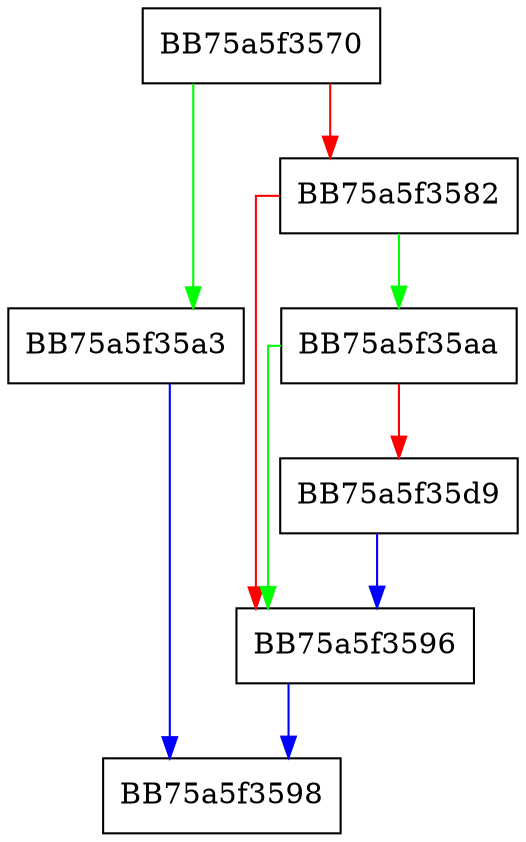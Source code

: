 digraph init {
  node [shape="box"];
  graph [splines=ortho];
  BB75a5f3570 -> BB75a5f35a3 [color="green"];
  BB75a5f3570 -> BB75a5f3582 [color="red"];
  BB75a5f3582 -> BB75a5f35aa [color="green"];
  BB75a5f3582 -> BB75a5f3596 [color="red"];
  BB75a5f3596 -> BB75a5f3598 [color="blue"];
  BB75a5f35a3 -> BB75a5f3598 [color="blue"];
  BB75a5f35aa -> BB75a5f3596 [color="green"];
  BB75a5f35aa -> BB75a5f35d9 [color="red"];
  BB75a5f35d9 -> BB75a5f3596 [color="blue"];
}